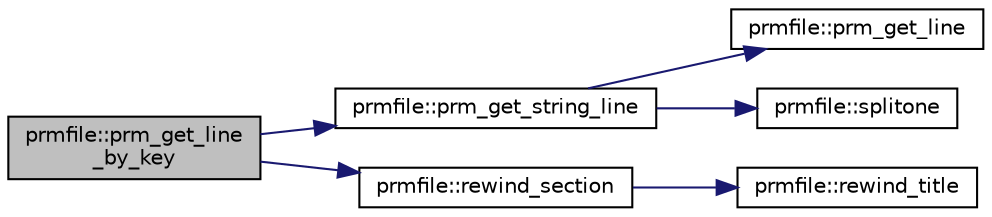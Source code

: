 digraph "prmfile::prm_get_line_by_key"
{
  edge [fontname="Helvetica",fontsize="10",labelfontname="Helvetica",labelfontsize="10"];
  node [fontname="Helvetica",fontsize="10",shape=record];
  rankdir="LR";
  Node1 [label="prmfile::prm_get_line\l_by_key",height=0.2,width=0.4,color="black", fillcolor="grey75", style="filled" fontcolor="black"];
  Node1 -> Node2 [color="midnightblue",fontsize="10",style="solid"];
  Node2 [label="prmfile::prm_get_string_line",height=0.2,width=0.4,color="black", fillcolor="white", style="filled",URL="$classprmfile.html#ac623648e310be60c8012d0ecd73bfa9c"];
  Node2 -> Node3 [color="midnightblue",fontsize="10",style="solid"];
  Node3 [label="prmfile::prm_get_line",height=0.2,width=0.4,color="black", fillcolor="white", style="filled",URL="$classprmfile.html#a36840b95034f748e9cd891b86649f690"];
  Node2 -> Node4 [color="midnightblue",fontsize="10",style="solid"];
  Node4 [label="prmfile::splitone",height=0.2,width=0.4,color="black", fillcolor="white", style="filled",URL="$classprmfile.html#a3e5d310c7d957b0bde0cf97b622d2cea"];
  Node1 -> Node5 [color="midnightblue",fontsize="10",style="solid"];
  Node5 [label="prmfile::rewind_section",height=0.2,width=0.4,color="black", fillcolor="white", style="filled",URL="$classprmfile.html#a68b37b73bf2bf18973a18c91bee024a2"];
  Node5 -> Node6 [color="midnightblue",fontsize="10",style="solid"];
  Node6 [label="prmfile::rewind_title",height=0.2,width=0.4,color="black", fillcolor="white", style="filled",URL="$classprmfile.html#a157cbf5c68e76d1e77abc81f8dee85cb"];
}
